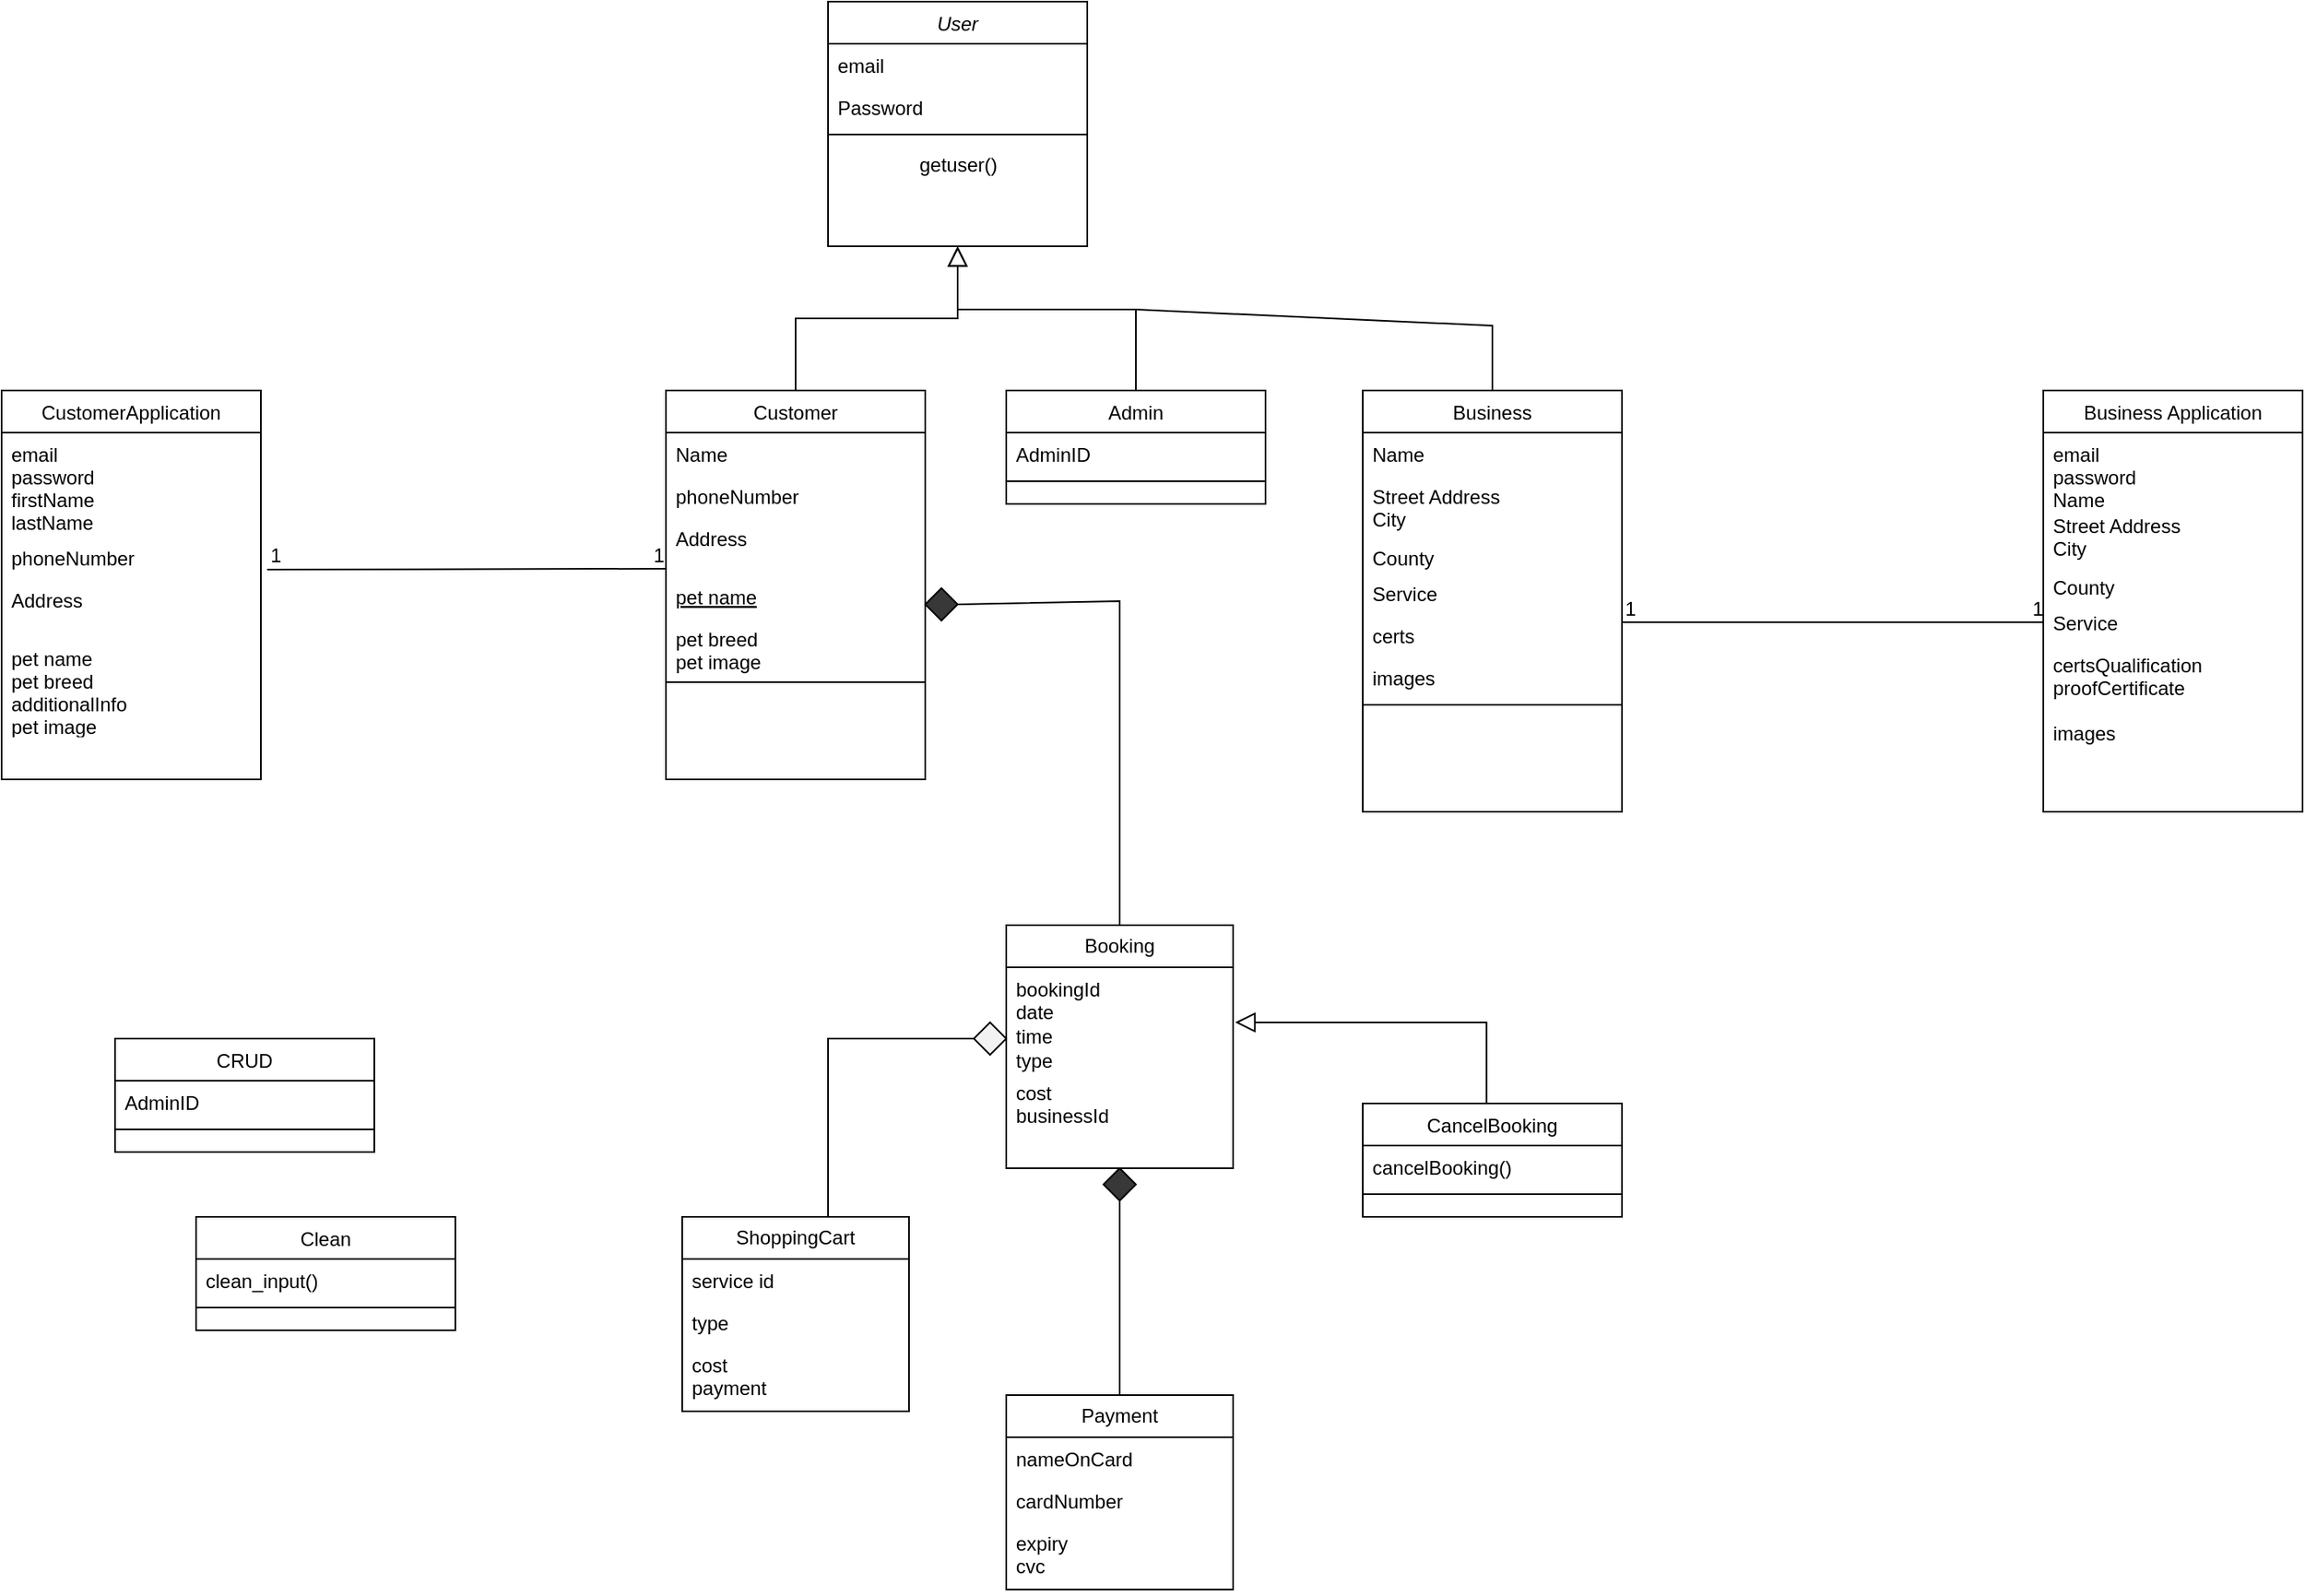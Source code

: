 <mxfile version="23.0.2" type="device">
  <diagram id="C5RBs43oDa-KdzZeNtuy" name="Page-1">
    <mxGraphModel dx="2977" dy="1048" grid="1" gridSize="10" guides="1" tooltips="1" connect="1" arrows="1" fold="1" page="1" pageScale="1" pageWidth="827" pageHeight="1169" math="0" shadow="0">
      <root>
        <mxCell id="WIyWlLk6GJQsqaUBKTNV-0" />
        <mxCell id="WIyWlLk6GJQsqaUBKTNV-1" parent="WIyWlLk6GJQsqaUBKTNV-0" />
        <mxCell id="zkfFHV4jXpPFQw0GAbJ--0" value="User" style="swimlane;fontStyle=2;align=center;verticalAlign=top;childLayout=stackLayout;horizontal=1;startSize=26;horizontalStack=0;resizeParent=1;resizeLast=0;collapsible=1;marginBottom=0;rounded=0;shadow=0;strokeWidth=1;" parent="WIyWlLk6GJQsqaUBKTNV-1" vertex="1">
          <mxGeometry x="220" y="120" width="160" height="151" as="geometry">
            <mxRectangle x="230" y="140" width="160" height="26" as="alternateBounds" />
          </mxGeometry>
        </mxCell>
        <mxCell id="zkfFHV4jXpPFQw0GAbJ--1" value="email" style="text;align=left;verticalAlign=top;spacingLeft=4;spacingRight=4;overflow=hidden;rotatable=0;points=[[0,0.5],[1,0.5]];portConstraint=eastwest;" parent="zkfFHV4jXpPFQw0GAbJ--0" vertex="1">
          <mxGeometry y="26" width="160" height="26" as="geometry" />
        </mxCell>
        <mxCell id="zkfFHV4jXpPFQw0GAbJ--2" value="Password" style="text;align=left;verticalAlign=top;spacingLeft=4;spacingRight=4;overflow=hidden;rotatable=0;points=[[0,0.5],[1,0.5]];portConstraint=eastwest;rounded=0;shadow=0;html=0;" parent="zkfFHV4jXpPFQw0GAbJ--0" vertex="1">
          <mxGeometry y="52" width="160" height="26" as="geometry" />
        </mxCell>
        <mxCell id="zkfFHV4jXpPFQw0GAbJ--4" value="" style="line;html=1;strokeWidth=1;align=left;verticalAlign=middle;spacingTop=-1;spacingLeft=3;spacingRight=3;rotatable=0;labelPosition=right;points=[];portConstraint=eastwest;" parent="zkfFHV4jXpPFQw0GAbJ--0" vertex="1">
          <mxGeometry y="78" width="160" height="8" as="geometry" />
        </mxCell>
        <mxCell id="Xyz8dR5kQZqJg_Hi4ir9-1" value="getuser()" style="text;html=1;align=center;verticalAlign=middle;resizable=0;points=[];autosize=1;strokeColor=none;fillColor=none;" parent="zkfFHV4jXpPFQw0GAbJ--0" vertex="1">
          <mxGeometry y="86" width="160" height="30" as="geometry" />
        </mxCell>
        <mxCell id="zkfFHV4jXpPFQw0GAbJ--6" value="Customer" style="swimlane;fontStyle=0;align=center;verticalAlign=top;childLayout=stackLayout;horizontal=1;startSize=26;horizontalStack=0;resizeParent=1;resizeLast=0;collapsible=1;marginBottom=0;rounded=0;shadow=0;strokeWidth=1;" parent="WIyWlLk6GJQsqaUBKTNV-1" vertex="1">
          <mxGeometry x="120" y="360" width="160" height="240" as="geometry">
            <mxRectangle x="130" y="380" width="160" height="26" as="alternateBounds" />
          </mxGeometry>
        </mxCell>
        <mxCell id="zkfFHV4jXpPFQw0GAbJ--7" value="Name" style="text;align=left;verticalAlign=top;spacingLeft=4;spacingRight=4;overflow=hidden;rotatable=0;points=[[0,0.5],[1,0.5]];portConstraint=eastwest;" parent="zkfFHV4jXpPFQw0GAbJ--6" vertex="1">
          <mxGeometry y="26" width="160" height="26" as="geometry" />
        </mxCell>
        <mxCell id="zkfFHV4jXpPFQw0GAbJ--8" value="phoneNumber" style="text;align=left;verticalAlign=top;spacingLeft=4;spacingRight=4;overflow=hidden;rotatable=0;points=[[0,0.5],[1,0.5]];portConstraint=eastwest;rounded=0;shadow=0;html=0;" parent="zkfFHV4jXpPFQw0GAbJ--6" vertex="1">
          <mxGeometry y="52" width="160" height="26" as="geometry" />
        </mxCell>
        <mxCell id="UDC7fvSg_uV4HQ_2h2uB-0" value="Address" style="text;align=left;verticalAlign=top;spacingLeft=4;spacingRight=4;overflow=hidden;rotatable=0;points=[[0,0.5],[1,0.5]];portConstraint=eastwest;" parent="zkfFHV4jXpPFQw0GAbJ--6" vertex="1">
          <mxGeometry y="78" width="160" height="36" as="geometry" />
        </mxCell>
        <mxCell id="zkfFHV4jXpPFQw0GAbJ--10" value="pet name" style="text;align=left;verticalAlign=top;spacingLeft=4;spacingRight=4;overflow=hidden;rotatable=0;points=[[0,0.5],[1,0.5]];portConstraint=eastwest;fontStyle=4" parent="zkfFHV4jXpPFQw0GAbJ--6" vertex="1">
          <mxGeometry y="114" width="160" height="26" as="geometry" />
        </mxCell>
        <mxCell id="zkfFHV4jXpPFQw0GAbJ--11" value="pet breed&#xa;pet image&#xa;" style="text;align=left;verticalAlign=top;spacingLeft=4;spacingRight=4;overflow=hidden;rotatable=0;points=[[0,0.5],[1,0.5]];portConstraint=eastwest;" parent="zkfFHV4jXpPFQw0GAbJ--6" vertex="1">
          <mxGeometry y="140" width="160" height="36" as="geometry" />
        </mxCell>
        <mxCell id="zkfFHV4jXpPFQw0GAbJ--9" value="" style="line;html=1;strokeWidth=1;align=left;verticalAlign=middle;spacingTop=-1;spacingLeft=3;spacingRight=3;rotatable=0;labelPosition=right;points=[];portConstraint=eastwest;" parent="zkfFHV4jXpPFQw0GAbJ--6" vertex="1">
          <mxGeometry y="176" width="160" height="8" as="geometry" />
        </mxCell>
        <mxCell id="zkfFHV4jXpPFQw0GAbJ--12" value="" style="endArrow=block;endSize=10;endFill=0;shadow=0;strokeWidth=1;rounded=0;edgeStyle=elbowEdgeStyle;elbow=vertical;" parent="WIyWlLk6GJQsqaUBKTNV-1" source="zkfFHV4jXpPFQw0GAbJ--6" target="zkfFHV4jXpPFQw0GAbJ--0" edge="1">
          <mxGeometry width="160" relative="1" as="geometry">
            <mxPoint x="200" y="203" as="sourcePoint" />
            <mxPoint x="200" y="203" as="targetPoint" />
          </mxGeometry>
        </mxCell>
        <mxCell id="zkfFHV4jXpPFQw0GAbJ--13" value="Admin" style="swimlane;fontStyle=0;align=center;verticalAlign=top;childLayout=stackLayout;horizontal=1;startSize=26;horizontalStack=0;resizeParent=1;resizeLast=0;collapsible=1;marginBottom=0;rounded=0;shadow=0;strokeWidth=1;" parent="WIyWlLk6GJQsqaUBKTNV-1" vertex="1">
          <mxGeometry x="330" y="360" width="160" height="70" as="geometry">
            <mxRectangle x="340" y="380" width="170" height="26" as="alternateBounds" />
          </mxGeometry>
        </mxCell>
        <mxCell id="zkfFHV4jXpPFQw0GAbJ--14" value="AdminID" style="text;align=left;verticalAlign=top;spacingLeft=4;spacingRight=4;overflow=hidden;rotatable=0;points=[[0,0.5],[1,0.5]];portConstraint=eastwest;" parent="zkfFHV4jXpPFQw0GAbJ--13" vertex="1">
          <mxGeometry y="26" width="160" height="26" as="geometry" />
        </mxCell>
        <mxCell id="zkfFHV4jXpPFQw0GAbJ--15" value="" style="line;html=1;strokeWidth=1;align=left;verticalAlign=middle;spacingTop=-1;spacingLeft=3;spacingRight=3;rotatable=0;labelPosition=right;points=[];portConstraint=eastwest;" parent="zkfFHV4jXpPFQw0GAbJ--13" vertex="1">
          <mxGeometry y="52" width="160" height="8" as="geometry" />
        </mxCell>
        <mxCell id="zkfFHV4jXpPFQw0GAbJ--16" value="" style="endArrow=block;endSize=10;endFill=0;shadow=0;strokeWidth=1;rounded=0;edgeStyle=elbowEdgeStyle;elbow=vertical;" parent="WIyWlLk6GJQsqaUBKTNV-1" source="zkfFHV4jXpPFQw0GAbJ--13" target="zkfFHV4jXpPFQw0GAbJ--0" edge="1">
          <mxGeometry width="160" relative="1" as="geometry">
            <mxPoint x="210" y="373" as="sourcePoint" />
            <mxPoint x="310" y="271" as="targetPoint" />
            <Array as="points">
              <mxPoint x="410" y="310" />
            </Array>
          </mxGeometry>
        </mxCell>
        <mxCell id="zkfFHV4jXpPFQw0GAbJ--17" value="Business" style="swimlane;fontStyle=0;align=center;verticalAlign=top;childLayout=stackLayout;horizontal=1;startSize=26;horizontalStack=0;resizeParent=1;resizeLast=0;collapsible=1;marginBottom=0;rounded=0;shadow=0;strokeWidth=1;" parent="WIyWlLk6GJQsqaUBKTNV-1" vertex="1">
          <mxGeometry x="550" y="360" width="160" height="260" as="geometry">
            <mxRectangle x="550" y="140" width="160" height="26" as="alternateBounds" />
          </mxGeometry>
        </mxCell>
        <mxCell id="zkfFHV4jXpPFQw0GAbJ--18" value="Name" style="text;align=left;verticalAlign=top;spacingLeft=4;spacingRight=4;overflow=hidden;rotatable=0;points=[[0,0.5],[1,0.5]];portConstraint=eastwest;" parent="zkfFHV4jXpPFQw0GAbJ--17" vertex="1">
          <mxGeometry y="26" width="160" height="26" as="geometry" />
        </mxCell>
        <mxCell id="Xyz8dR5kQZqJg_Hi4ir9-0" value="Street Address&#xa;City" style="text;align=left;verticalAlign=top;spacingLeft=4;spacingRight=4;overflow=hidden;rotatable=0;points=[[0,0.5],[1,0.5]];portConstraint=eastwest;rounded=0;shadow=0;html=0;" parent="zkfFHV4jXpPFQw0GAbJ--17" vertex="1">
          <mxGeometry y="52" width="160" height="38" as="geometry" />
        </mxCell>
        <mxCell id="zkfFHV4jXpPFQw0GAbJ--19" value="County " style="text;align=left;verticalAlign=top;spacingLeft=4;spacingRight=4;overflow=hidden;rotatable=0;points=[[0,0.5],[1,0.5]];portConstraint=eastwest;rounded=0;shadow=0;html=0;" parent="zkfFHV4jXpPFQw0GAbJ--17" vertex="1">
          <mxGeometry y="90" width="160" height="22" as="geometry" />
        </mxCell>
        <mxCell id="zkfFHV4jXpPFQw0GAbJ--20" value="Service" style="text;align=left;verticalAlign=top;spacingLeft=4;spacingRight=4;overflow=hidden;rotatable=0;points=[[0,0.5],[1,0.5]];portConstraint=eastwest;rounded=0;shadow=0;html=0;" parent="zkfFHV4jXpPFQw0GAbJ--17" vertex="1">
          <mxGeometry y="112" width="160" height="26" as="geometry" />
        </mxCell>
        <mxCell id="zkfFHV4jXpPFQw0GAbJ--21" value="certs" style="text;align=left;verticalAlign=top;spacingLeft=4;spacingRight=4;overflow=hidden;rotatable=0;points=[[0,0.5],[1,0.5]];portConstraint=eastwest;rounded=0;shadow=0;html=0;" parent="zkfFHV4jXpPFQw0GAbJ--17" vertex="1">
          <mxGeometry y="138" width="160" height="26" as="geometry" />
        </mxCell>
        <mxCell id="zkfFHV4jXpPFQw0GAbJ--22" value="images" style="text;align=left;verticalAlign=top;spacingLeft=4;spacingRight=4;overflow=hidden;rotatable=0;points=[[0,0.5],[1,0.5]];portConstraint=eastwest;rounded=0;shadow=0;html=0;" parent="zkfFHV4jXpPFQw0GAbJ--17" vertex="1">
          <mxGeometry y="164" width="160" height="26" as="geometry" />
        </mxCell>
        <mxCell id="zkfFHV4jXpPFQw0GAbJ--23" value="" style="line;html=1;strokeWidth=1;align=left;verticalAlign=middle;spacingTop=-1;spacingLeft=3;spacingRight=3;rotatable=0;labelPosition=right;points=[];portConstraint=eastwest;" parent="zkfFHV4jXpPFQw0GAbJ--17" vertex="1">
          <mxGeometry y="190" width="160" height="8" as="geometry" />
        </mxCell>
        <mxCell id="Xyz8dR5kQZqJg_Hi4ir9-5" value="" style="endArrow=none;html=1;rounded=0;exitX=0.5;exitY=0;exitDx=0;exitDy=0;" parent="WIyWlLk6GJQsqaUBKTNV-1" source="zkfFHV4jXpPFQw0GAbJ--17" edge="1">
          <mxGeometry width="50" height="50" relative="1" as="geometry">
            <mxPoint x="580" y="360" as="sourcePoint" />
            <mxPoint x="410" y="310" as="targetPoint" />
            <Array as="points">
              <mxPoint x="630" y="320" />
            </Array>
          </mxGeometry>
        </mxCell>
        <mxCell id="Xyz8dR5kQZqJg_Hi4ir9-21" value="Booking" style="swimlane;fontStyle=0;childLayout=stackLayout;horizontal=1;startSize=26;fillColor=none;horizontalStack=0;resizeParent=1;resizeParentMax=0;resizeLast=0;collapsible=1;marginBottom=0;whiteSpace=wrap;html=1;" parent="WIyWlLk6GJQsqaUBKTNV-1" vertex="1">
          <mxGeometry x="330" y="690" width="140" height="150" as="geometry" />
        </mxCell>
        <mxCell id="Xyz8dR5kQZqJg_Hi4ir9-22" value="bookingId&lt;br&gt;date&lt;br&gt;time" style="text;strokeColor=none;fillColor=none;align=left;verticalAlign=top;spacingLeft=4;spacingRight=4;overflow=hidden;rotatable=0;points=[[0,0.5],[1,0.5]];portConstraint=eastwest;whiteSpace=wrap;html=1;" parent="Xyz8dR5kQZqJg_Hi4ir9-21" vertex="1">
          <mxGeometry y="26" width="140" height="44" as="geometry" />
        </mxCell>
        <mxCell id="Xyz8dR5kQZqJg_Hi4ir9-23" value="type&lt;br&gt;" style="text;strokeColor=none;fillColor=none;align=left;verticalAlign=top;spacingLeft=4;spacingRight=4;overflow=hidden;rotatable=0;points=[[0,0.5],[1,0.5]];portConstraint=eastwest;whiteSpace=wrap;html=1;" parent="Xyz8dR5kQZqJg_Hi4ir9-21" vertex="1">
          <mxGeometry y="70" width="140" height="20" as="geometry" />
        </mxCell>
        <mxCell id="Xyz8dR5kQZqJg_Hi4ir9-24" value="cost&lt;br&gt;businessId" style="text;strokeColor=none;fillColor=none;align=left;verticalAlign=top;spacingLeft=4;spacingRight=4;overflow=hidden;rotatable=0;points=[[0,0.5],[1,0.5]];portConstraint=eastwest;whiteSpace=wrap;html=1;" parent="Xyz8dR5kQZqJg_Hi4ir9-21" vertex="1">
          <mxGeometry y="90" width="140" height="60" as="geometry" />
        </mxCell>
        <mxCell id="Xyz8dR5kQZqJg_Hi4ir9-25" value="ShoppingCart" style="swimlane;fontStyle=0;childLayout=stackLayout;horizontal=1;startSize=26;fillColor=none;horizontalStack=0;resizeParent=1;resizeParentMax=0;resizeLast=0;collapsible=1;marginBottom=0;whiteSpace=wrap;html=1;" parent="WIyWlLk6GJQsqaUBKTNV-1" vertex="1">
          <mxGeometry x="130" y="870" width="140" height="120" as="geometry" />
        </mxCell>
        <mxCell id="Xyz8dR5kQZqJg_Hi4ir9-26" value="service id&lt;br&gt;" style="text;strokeColor=none;fillColor=none;align=left;verticalAlign=top;spacingLeft=4;spacingRight=4;overflow=hidden;rotatable=0;points=[[0,0.5],[1,0.5]];portConstraint=eastwest;whiteSpace=wrap;html=1;" parent="Xyz8dR5kQZqJg_Hi4ir9-25" vertex="1">
          <mxGeometry y="26" width="140" height="26" as="geometry" />
        </mxCell>
        <mxCell id="Xyz8dR5kQZqJg_Hi4ir9-27" value="type" style="text;strokeColor=none;fillColor=none;align=left;verticalAlign=top;spacingLeft=4;spacingRight=4;overflow=hidden;rotatable=0;points=[[0,0.5],[1,0.5]];portConstraint=eastwest;whiteSpace=wrap;html=1;" parent="Xyz8dR5kQZqJg_Hi4ir9-25" vertex="1">
          <mxGeometry y="52" width="140" height="26" as="geometry" />
        </mxCell>
        <mxCell id="Xyz8dR5kQZqJg_Hi4ir9-28" value="cost&lt;br&gt;payment" style="text;strokeColor=none;fillColor=none;align=left;verticalAlign=top;spacingLeft=4;spacingRight=4;overflow=hidden;rotatable=0;points=[[0,0.5],[1,0.5]];portConstraint=eastwest;whiteSpace=wrap;html=1;" parent="Xyz8dR5kQZqJg_Hi4ir9-25" vertex="1">
          <mxGeometry y="78" width="140" height="42" as="geometry" />
        </mxCell>
        <mxCell id="Xyz8dR5kQZqJg_Hi4ir9-31" value="" style="endArrow=none;html=1;rounded=0;exitX=0.5;exitY=0;exitDx=0;exitDy=0;entryX=0.5;entryY=1;entryDx=0;entryDy=0;" parent="WIyWlLk6GJQsqaUBKTNV-1" source="6SX6dgS0qEbAaohcUVZz-4" target="6SX6dgS0qEbAaohcUVZz-33" edge="1">
          <mxGeometry width="50" height="50" relative="1" as="geometry">
            <mxPoint x="440" y="940" as="sourcePoint" />
            <mxPoint x="490" y="890" as="targetPoint" />
            <Array as="points">
              <mxPoint x="400" y="960" />
            </Array>
          </mxGeometry>
        </mxCell>
        <mxCell id="6SX6dgS0qEbAaohcUVZz-2" value="" style="endArrow=none;html=1;rounded=0;align=center;verticalAlign=bottom;labelBackgroundColor=none;" edge="1" parent="WIyWlLk6GJQsqaUBKTNV-1">
          <mxGeometry relative="1" as="geometry">
            <mxPoint x="609.5" y="538" as="targetPoint" />
            <mxPoint x="609.5" y="538" as="sourcePoint" />
          </mxGeometry>
        </mxCell>
        <mxCell id="6SX6dgS0qEbAaohcUVZz-4" value="Payment" style="swimlane;fontStyle=0;childLayout=stackLayout;horizontal=1;startSize=26;fillColor=none;horizontalStack=0;resizeParent=1;resizeParentMax=0;resizeLast=0;collapsible=1;marginBottom=0;whiteSpace=wrap;html=1;" vertex="1" parent="WIyWlLk6GJQsqaUBKTNV-1">
          <mxGeometry x="330" y="980" width="140" height="120" as="geometry" />
        </mxCell>
        <mxCell id="6SX6dgS0qEbAaohcUVZz-5" value="nameOnCard" style="text;strokeColor=none;fillColor=none;align=left;verticalAlign=top;spacingLeft=4;spacingRight=4;overflow=hidden;rotatable=0;points=[[0,0.5],[1,0.5]];portConstraint=eastwest;whiteSpace=wrap;html=1;" vertex="1" parent="6SX6dgS0qEbAaohcUVZz-4">
          <mxGeometry y="26" width="140" height="26" as="geometry" />
        </mxCell>
        <mxCell id="6SX6dgS0qEbAaohcUVZz-6" value="cardNumber" style="text;strokeColor=none;fillColor=none;align=left;verticalAlign=top;spacingLeft=4;spacingRight=4;overflow=hidden;rotatable=0;points=[[0,0.5],[1,0.5]];portConstraint=eastwest;whiteSpace=wrap;html=1;" vertex="1" parent="6SX6dgS0qEbAaohcUVZz-4">
          <mxGeometry y="52" width="140" height="26" as="geometry" />
        </mxCell>
        <mxCell id="6SX6dgS0qEbAaohcUVZz-7" value="expiry&lt;br&gt;cvc" style="text;strokeColor=none;fillColor=none;align=left;verticalAlign=top;spacingLeft=4;spacingRight=4;overflow=hidden;rotatable=0;points=[[0,0.5],[1,0.5]];portConstraint=eastwest;whiteSpace=wrap;html=1;" vertex="1" parent="6SX6dgS0qEbAaohcUVZz-4">
          <mxGeometry y="78" width="140" height="42" as="geometry" />
        </mxCell>
        <mxCell id="6SX6dgS0qEbAaohcUVZz-8" value="Business Application" style="swimlane;fontStyle=0;align=center;verticalAlign=top;childLayout=stackLayout;horizontal=1;startSize=26;horizontalStack=0;resizeParent=1;resizeLast=0;collapsible=1;marginBottom=0;rounded=0;shadow=0;strokeWidth=1;" vertex="1" parent="WIyWlLk6GJQsqaUBKTNV-1">
          <mxGeometry x="970" y="360" width="160" height="260" as="geometry">
            <mxRectangle x="550" y="140" width="160" height="26" as="alternateBounds" />
          </mxGeometry>
        </mxCell>
        <mxCell id="6SX6dgS0qEbAaohcUVZz-9" value="email&#xa;password&#xa;Name" style="text;align=left;verticalAlign=top;spacingLeft=4;spacingRight=4;overflow=hidden;rotatable=0;points=[[0,0.5],[1,0.5]];portConstraint=eastwest;" vertex="1" parent="6SX6dgS0qEbAaohcUVZz-8">
          <mxGeometry y="26" width="160" height="44" as="geometry" />
        </mxCell>
        <mxCell id="6SX6dgS0qEbAaohcUVZz-10" value="Street Address&#xa;City" style="text;align=left;verticalAlign=top;spacingLeft=4;spacingRight=4;overflow=hidden;rotatable=0;points=[[0,0.5],[1,0.5]];portConstraint=eastwest;rounded=0;shadow=0;html=0;" vertex="1" parent="6SX6dgS0qEbAaohcUVZz-8">
          <mxGeometry y="70" width="160" height="38" as="geometry" />
        </mxCell>
        <mxCell id="6SX6dgS0qEbAaohcUVZz-11" value="County " style="text;align=left;verticalAlign=top;spacingLeft=4;spacingRight=4;overflow=hidden;rotatable=0;points=[[0,0.5],[1,0.5]];portConstraint=eastwest;rounded=0;shadow=0;html=0;" vertex="1" parent="6SX6dgS0qEbAaohcUVZz-8">
          <mxGeometry y="108" width="160" height="22" as="geometry" />
        </mxCell>
        <mxCell id="6SX6dgS0qEbAaohcUVZz-12" value="Service" style="text;align=left;verticalAlign=top;spacingLeft=4;spacingRight=4;overflow=hidden;rotatable=0;points=[[0,0.5],[1,0.5]];portConstraint=eastwest;rounded=0;shadow=0;html=0;" vertex="1" parent="6SX6dgS0qEbAaohcUVZz-8">
          <mxGeometry y="130" width="160" height="26" as="geometry" />
        </mxCell>
        <mxCell id="6SX6dgS0qEbAaohcUVZz-13" value="certsQualification&#xa;proofCertificate " style="text;align=left;verticalAlign=top;spacingLeft=4;spacingRight=4;overflow=hidden;rotatable=0;points=[[0,0.5],[1,0.5]];portConstraint=eastwest;rounded=0;shadow=0;html=0;" vertex="1" parent="6SX6dgS0qEbAaohcUVZz-8">
          <mxGeometry y="156" width="160" height="42" as="geometry" />
        </mxCell>
        <mxCell id="6SX6dgS0qEbAaohcUVZz-14" value="images" style="text;align=left;verticalAlign=top;spacingLeft=4;spacingRight=4;overflow=hidden;rotatable=0;points=[[0,0.5],[1,0.5]];portConstraint=eastwest;rounded=0;shadow=0;html=0;" vertex="1" parent="6SX6dgS0qEbAaohcUVZz-8">
          <mxGeometry y="198" width="160" height="26" as="geometry" />
        </mxCell>
        <mxCell id="6SX6dgS0qEbAaohcUVZz-20" value="CustomerApplication" style="swimlane;fontStyle=0;align=center;verticalAlign=top;childLayout=stackLayout;horizontal=1;startSize=26;horizontalStack=0;resizeParent=1;resizeLast=0;collapsible=1;marginBottom=0;rounded=0;shadow=0;strokeWidth=1;" vertex="1" parent="WIyWlLk6GJQsqaUBKTNV-1">
          <mxGeometry x="-290" y="360" width="160" height="240" as="geometry">
            <mxRectangle x="130" y="380" width="160" height="26" as="alternateBounds" />
          </mxGeometry>
        </mxCell>
        <mxCell id="6SX6dgS0qEbAaohcUVZz-21" value="email&#xa;password&#xa;firstName&#xa;lastName" style="text;align=left;verticalAlign=top;spacingLeft=4;spacingRight=4;overflow=hidden;rotatable=0;points=[[0,0.5],[1,0.5]];portConstraint=eastwest;" vertex="1" parent="6SX6dgS0qEbAaohcUVZz-20">
          <mxGeometry y="26" width="160" height="64" as="geometry" />
        </mxCell>
        <mxCell id="6SX6dgS0qEbAaohcUVZz-22" value="phoneNumber" style="text;align=left;verticalAlign=top;spacingLeft=4;spacingRight=4;overflow=hidden;rotatable=0;points=[[0,0.5],[1,0.5]];portConstraint=eastwest;rounded=0;shadow=0;html=0;" vertex="1" parent="6SX6dgS0qEbAaohcUVZz-20">
          <mxGeometry y="90" width="160" height="26" as="geometry" />
        </mxCell>
        <mxCell id="6SX6dgS0qEbAaohcUVZz-23" value="Address" style="text;align=left;verticalAlign=top;spacingLeft=4;spacingRight=4;overflow=hidden;rotatable=0;points=[[0,0.5],[1,0.5]];portConstraint=eastwest;" vertex="1" parent="6SX6dgS0qEbAaohcUVZz-20">
          <mxGeometry y="116" width="160" height="36" as="geometry" />
        </mxCell>
        <mxCell id="6SX6dgS0qEbAaohcUVZz-25" value="pet name&#xa;pet breed&#xa;additionalInfo&#xa;pet image&#xa;" style="text;align=left;verticalAlign=top;spacingLeft=4;spacingRight=4;overflow=hidden;rotatable=0;points=[[0,0.5],[1,0.5]];portConstraint=eastwest;" vertex="1" parent="6SX6dgS0qEbAaohcUVZz-20">
          <mxGeometry y="152" width="160" height="58" as="geometry" />
        </mxCell>
        <mxCell id="6SX6dgS0qEbAaohcUVZz-30" value="" style="rhombus;whiteSpace=wrap;html=1;fillColor=#383838;" vertex="1" parent="WIyWlLk6GJQsqaUBKTNV-1">
          <mxGeometry x="280" y="482" width="20" height="20" as="geometry" />
        </mxCell>
        <mxCell id="6SX6dgS0qEbAaohcUVZz-31" value="" style="endArrow=none;html=1;rounded=0;exitX=1;exitY=0.5;exitDx=0;exitDy=0;entryX=0.5;entryY=0;entryDx=0;entryDy=0;" edge="1" parent="WIyWlLk6GJQsqaUBKTNV-1" source="6SX6dgS0qEbAaohcUVZz-30" target="Xyz8dR5kQZqJg_Hi4ir9-21">
          <mxGeometry width="50" height="50" relative="1" as="geometry">
            <mxPoint x="340" y="550" as="sourcePoint" />
            <mxPoint x="370" y="490" as="targetPoint" />
            <Array as="points">
              <mxPoint x="400" y="490" />
            </Array>
          </mxGeometry>
        </mxCell>
        <mxCell id="6SX6dgS0qEbAaohcUVZz-33" value="" style="rhombus;whiteSpace=wrap;html=1;fillColor=#383838;" vertex="1" parent="WIyWlLk6GJQsqaUBKTNV-1">
          <mxGeometry x="390" y="840" width="20" height="20" as="geometry" />
        </mxCell>
        <mxCell id="6SX6dgS0qEbAaohcUVZz-36" value="CRUD" style="swimlane;fontStyle=0;align=center;verticalAlign=top;childLayout=stackLayout;horizontal=1;startSize=26;horizontalStack=0;resizeParent=1;resizeLast=0;collapsible=1;marginBottom=0;rounded=0;shadow=0;strokeWidth=1;" vertex="1" parent="WIyWlLk6GJQsqaUBKTNV-1">
          <mxGeometry x="-220" y="760" width="160" height="70" as="geometry">
            <mxRectangle x="340" y="380" width="170" height="26" as="alternateBounds" />
          </mxGeometry>
        </mxCell>
        <mxCell id="6SX6dgS0qEbAaohcUVZz-37" value="AdminID" style="text;align=left;verticalAlign=top;spacingLeft=4;spacingRight=4;overflow=hidden;rotatable=0;points=[[0,0.5],[1,0.5]];portConstraint=eastwest;" vertex="1" parent="6SX6dgS0qEbAaohcUVZz-36">
          <mxGeometry y="26" width="160" height="26" as="geometry" />
        </mxCell>
        <mxCell id="6SX6dgS0qEbAaohcUVZz-38" value="" style="line;html=1;strokeWidth=1;align=left;verticalAlign=middle;spacingTop=-1;spacingLeft=3;spacingRight=3;rotatable=0;labelPosition=right;points=[];portConstraint=eastwest;" vertex="1" parent="6SX6dgS0qEbAaohcUVZz-36">
          <mxGeometry y="52" width="160" height="8" as="geometry" />
        </mxCell>
        <mxCell id="6SX6dgS0qEbAaohcUVZz-39" value="Clean" style="swimlane;fontStyle=0;align=center;verticalAlign=top;childLayout=stackLayout;horizontal=1;startSize=26;horizontalStack=0;resizeParent=1;resizeLast=0;collapsible=1;marginBottom=0;rounded=0;shadow=0;strokeWidth=1;" vertex="1" parent="WIyWlLk6GJQsqaUBKTNV-1">
          <mxGeometry x="-170" y="870" width="160" height="70" as="geometry">
            <mxRectangle x="340" y="380" width="170" height="26" as="alternateBounds" />
          </mxGeometry>
        </mxCell>
        <mxCell id="6SX6dgS0qEbAaohcUVZz-40" value="clean_input()" style="text;align=left;verticalAlign=top;spacingLeft=4;spacingRight=4;overflow=hidden;rotatable=0;points=[[0,0.5],[1,0.5]];portConstraint=eastwest;" vertex="1" parent="6SX6dgS0qEbAaohcUVZz-39">
          <mxGeometry y="26" width="160" height="26" as="geometry" />
        </mxCell>
        <mxCell id="6SX6dgS0qEbAaohcUVZz-41" value="" style="line;html=1;strokeWidth=1;align=left;verticalAlign=middle;spacingTop=-1;spacingLeft=3;spacingRight=3;rotatable=0;labelPosition=right;points=[];portConstraint=eastwest;" vertex="1" parent="6SX6dgS0qEbAaohcUVZz-39">
          <mxGeometry y="52" width="160" height="8" as="geometry" />
        </mxCell>
        <mxCell id="6SX6dgS0qEbAaohcUVZz-42" value="CancelBooking" style="swimlane;fontStyle=0;align=center;verticalAlign=top;childLayout=stackLayout;horizontal=1;startSize=26;horizontalStack=0;resizeParent=1;resizeLast=0;collapsible=1;marginBottom=0;rounded=0;shadow=0;strokeWidth=1;" vertex="1" parent="WIyWlLk6GJQsqaUBKTNV-1">
          <mxGeometry x="550" y="800" width="160" height="70" as="geometry">
            <mxRectangle x="340" y="380" width="170" height="26" as="alternateBounds" />
          </mxGeometry>
        </mxCell>
        <mxCell id="6SX6dgS0qEbAaohcUVZz-43" value="cancelBooking()" style="text;align=left;verticalAlign=top;spacingLeft=4;spacingRight=4;overflow=hidden;rotatable=0;points=[[0,0.5],[1,0.5]];portConstraint=eastwest;" vertex="1" parent="6SX6dgS0qEbAaohcUVZz-42">
          <mxGeometry y="26" width="160" height="26" as="geometry" />
        </mxCell>
        <mxCell id="6SX6dgS0qEbAaohcUVZz-44" value="" style="line;html=1;strokeWidth=1;align=left;verticalAlign=middle;spacingTop=-1;spacingLeft=3;spacingRight=3;rotatable=0;labelPosition=right;points=[];portConstraint=eastwest;" vertex="1" parent="6SX6dgS0qEbAaohcUVZz-42">
          <mxGeometry y="52" width="160" height="8" as="geometry" />
        </mxCell>
        <mxCell id="6SX6dgS0qEbAaohcUVZz-45" value="" style="endArrow=block;endSize=10;endFill=0;shadow=0;strokeWidth=1;rounded=0;edgeStyle=elbowEdgeStyle;elbow=vertical;entryX=1.009;entryY=0.782;entryDx=0;entryDy=0;entryPerimeter=0;" edge="1" parent="WIyWlLk6GJQsqaUBKTNV-1" target="Xyz8dR5kQZqJg_Hi4ir9-22">
          <mxGeometry width="160" relative="1" as="geometry">
            <mxPoint x="626.36" y="800" as="sourcePoint" />
            <mxPoint x="500.0" y="713.016" as="targetPoint" />
            <Array as="points">
              <mxPoint x="626.36" y="750" />
            </Array>
          </mxGeometry>
        </mxCell>
        <mxCell id="6SX6dgS0qEbAaohcUVZz-47" value="" style="endArrow=none;html=1;rounded=0;align=center;verticalAlign=top;endFill=0;labelBackgroundColor=none;exitX=1.024;exitY=-0.152;exitDx=0;exitDy=0;exitPerimeter=0;" edge="1" parent="WIyWlLk6GJQsqaUBKTNV-1" source="6SX6dgS0qEbAaohcUVZz-23">
          <mxGeometry relative="1" as="geometry">
            <mxPoint x="-80" y="470" as="sourcePoint" />
            <mxPoint x="120" y="470" as="targetPoint" />
          </mxGeometry>
        </mxCell>
        <mxCell id="6SX6dgS0qEbAaohcUVZz-48" value="1" style="resizable=0;html=1;align=left;verticalAlign=bottom;labelBackgroundColor=none;" connectable="0" vertex="1" parent="6SX6dgS0qEbAaohcUVZz-47">
          <mxGeometry x="-1" relative="1" as="geometry" />
        </mxCell>
        <mxCell id="6SX6dgS0qEbAaohcUVZz-49" value="" style="resizable=0;html=1;align=left;verticalAlign=top;labelBackgroundColor=none;" connectable="0" vertex="1" parent="6SX6dgS0qEbAaohcUVZz-47">
          <mxGeometry x="-1" relative="1" as="geometry" />
        </mxCell>
        <mxCell id="6SX6dgS0qEbAaohcUVZz-50" value="1" style="resizable=0;html=1;align=right;verticalAlign=bottom;labelBackgroundColor=none;" connectable="0" vertex="1" parent="6SX6dgS0qEbAaohcUVZz-47">
          <mxGeometry x="1" relative="1" as="geometry" />
        </mxCell>
        <mxCell id="6SX6dgS0qEbAaohcUVZz-51" value="" style="resizable=0;html=1;align=right;verticalAlign=top;labelBackgroundColor=none;" connectable="0" vertex="1" parent="6SX6dgS0qEbAaohcUVZz-47">
          <mxGeometry x="1" relative="1" as="geometry" />
        </mxCell>
        <mxCell id="6SX6dgS0qEbAaohcUVZz-52" value="" style="endArrow=none;html=1;rounded=0;align=center;verticalAlign=top;endFill=0;labelBackgroundColor=none;exitX=1.024;exitY=-0.152;exitDx=0;exitDy=0;exitPerimeter=0;entryX=0;entryY=0.5;entryDx=0;entryDy=0;" edge="1" parent="WIyWlLk6GJQsqaUBKTNV-1" target="6SX6dgS0qEbAaohcUVZz-12">
          <mxGeometry relative="1" as="geometry">
            <mxPoint x="710" y="503" as="sourcePoint" />
            <mxPoint x="956" y="502" as="targetPoint" />
          </mxGeometry>
        </mxCell>
        <mxCell id="6SX6dgS0qEbAaohcUVZz-53" value="1" style="resizable=0;html=1;align=left;verticalAlign=bottom;labelBackgroundColor=none;" connectable="0" vertex="1" parent="6SX6dgS0qEbAaohcUVZz-52">
          <mxGeometry x="-1" relative="1" as="geometry" />
        </mxCell>
        <mxCell id="6SX6dgS0qEbAaohcUVZz-54" value="" style="resizable=0;html=1;align=left;verticalAlign=top;labelBackgroundColor=none;" connectable="0" vertex="1" parent="6SX6dgS0qEbAaohcUVZz-52">
          <mxGeometry x="-1" relative="1" as="geometry" />
        </mxCell>
        <mxCell id="6SX6dgS0qEbAaohcUVZz-55" value="1" style="resizable=0;html=1;align=right;verticalAlign=bottom;labelBackgroundColor=none;" connectable="0" vertex="1" parent="6SX6dgS0qEbAaohcUVZz-52">
          <mxGeometry x="1" relative="1" as="geometry" />
        </mxCell>
        <mxCell id="6SX6dgS0qEbAaohcUVZz-56" value="" style="resizable=0;html=1;align=right;verticalAlign=top;labelBackgroundColor=none;" connectable="0" vertex="1" parent="6SX6dgS0qEbAaohcUVZz-52">
          <mxGeometry x="1" relative="1" as="geometry" />
        </mxCell>
        <mxCell id="6SX6dgS0qEbAaohcUVZz-59" value="" style="rhombus;whiteSpace=wrap;html=1;fillColor=#F2F2F2;" vertex="1" parent="WIyWlLk6GJQsqaUBKTNV-1">
          <mxGeometry x="310" y="750" width="20" height="20" as="geometry" />
        </mxCell>
        <mxCell id="6SX6dgS0qEbAaohcUVZz-60" value="" style="endArrow=none;html=1;rounded=0;exitX=0;exitY=0.5;exitDx=0;exitDy=0;" edge="1" parent="WIyWlLk6GJQsqaUBKTNV-1" source="6SX6dgS0qEbAaohcUVZz-59">
          <mxGeometry width="50" height="50" relative="1" as="geometry">
            <mxPoint x="120" y="732" as="sourcePoint" />
            <mxPoint x="220" y="870" as="targetPoint" />
            <Array as="points">
              <mxPoint x="220" y="760" />
            </Array>
          </mxGeometry>
        </mxCell>
      </root>
    </mxGraphModel>
  </diagram>
</mxfile>
